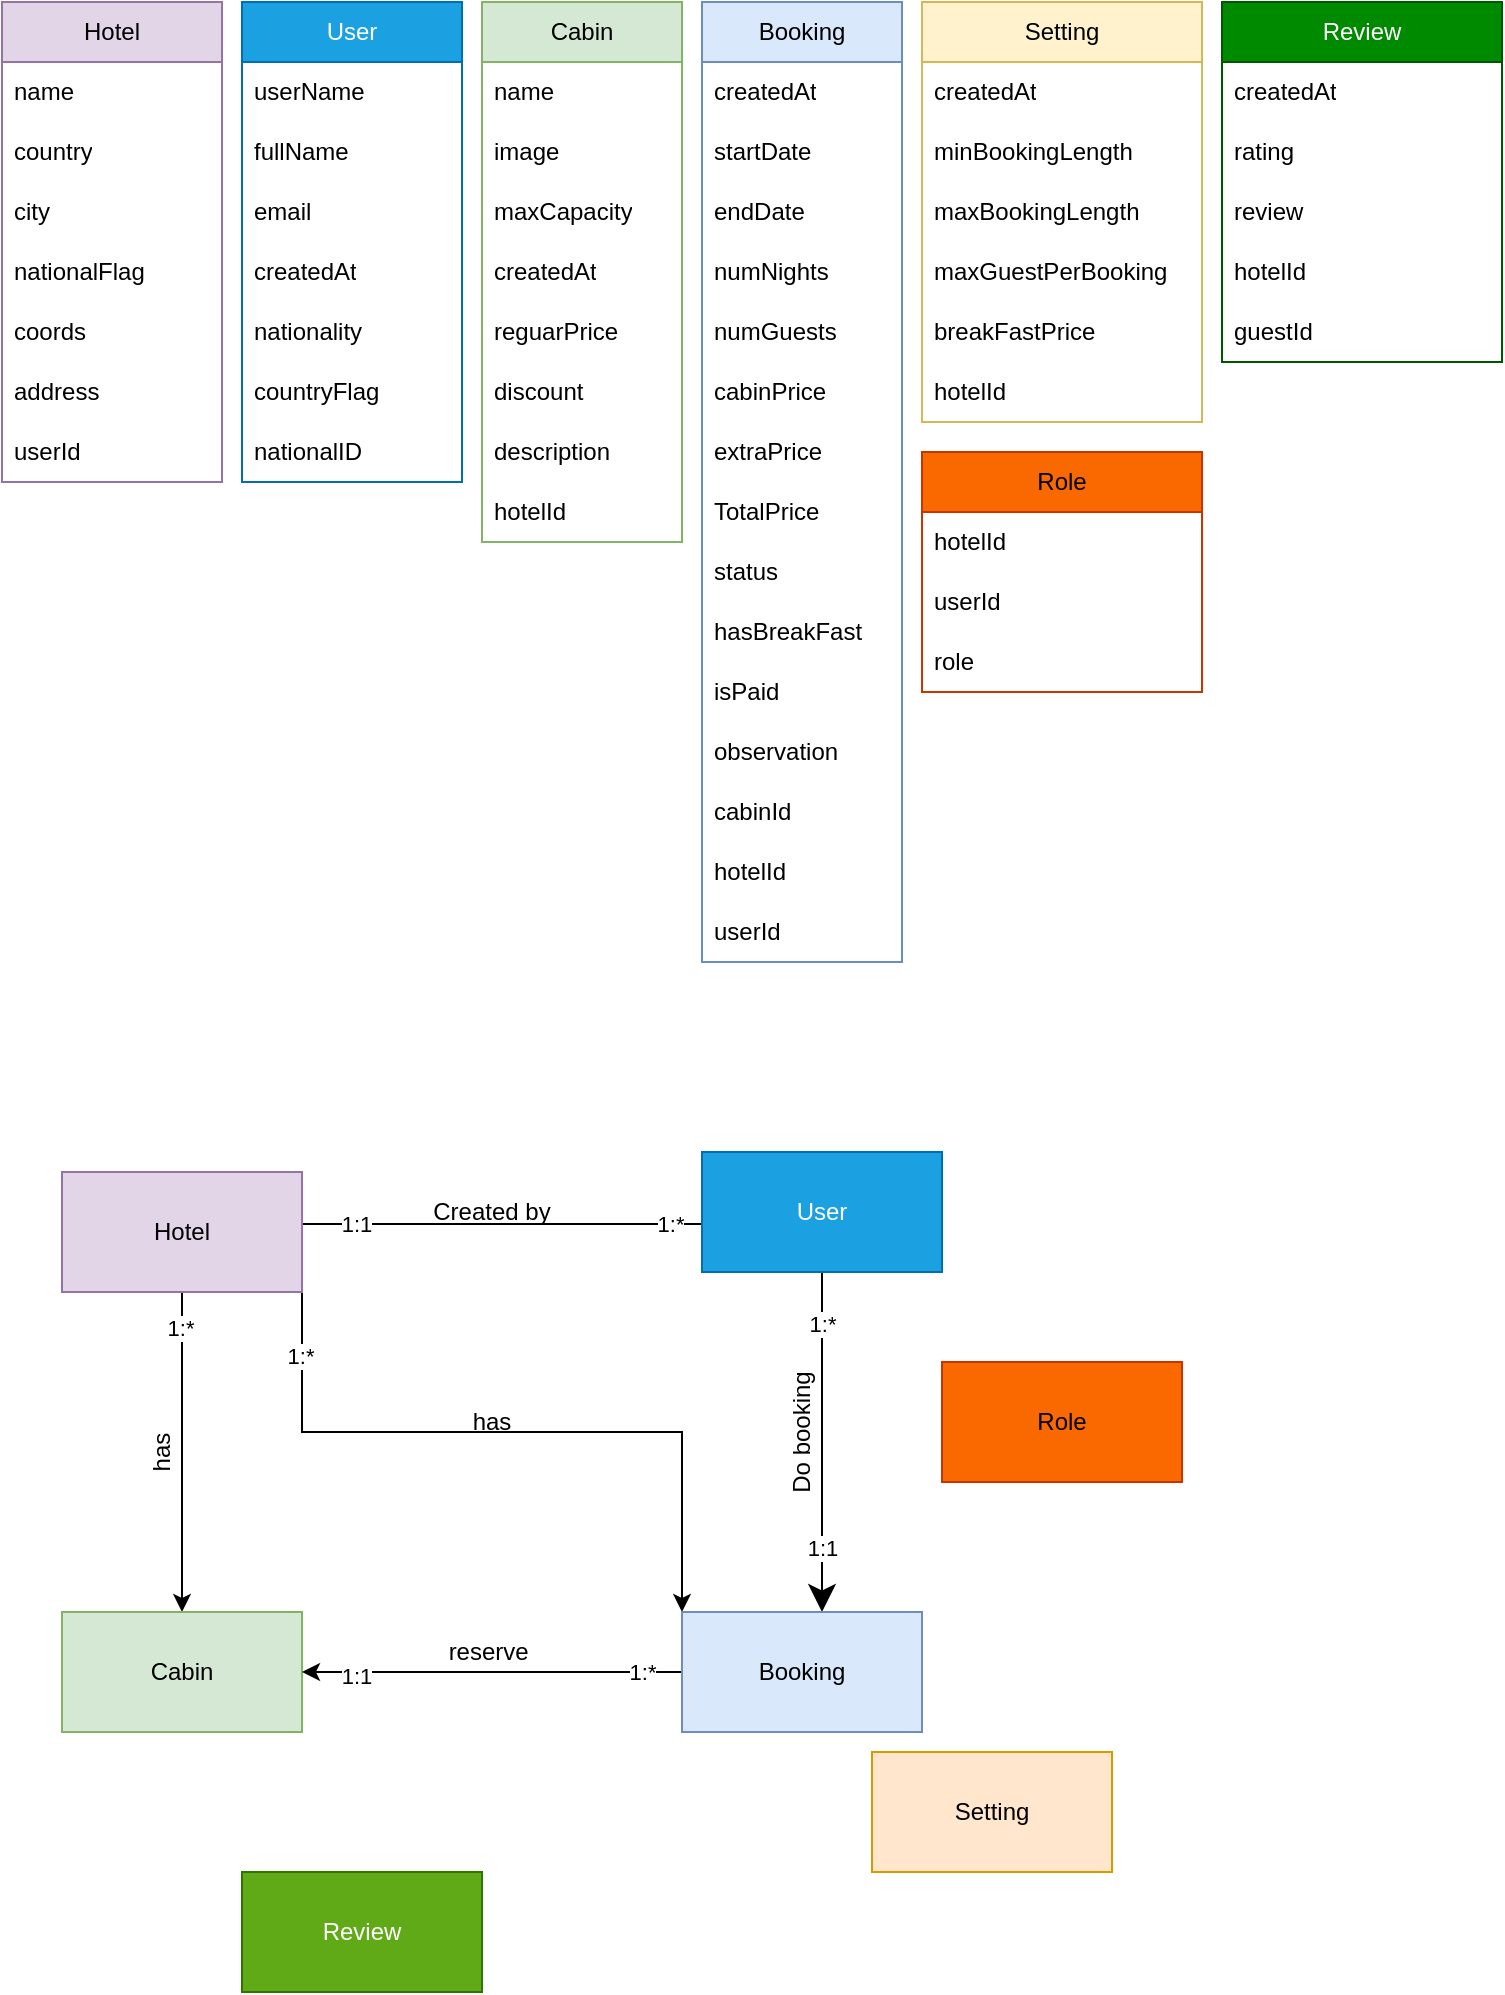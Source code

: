 <mxfile version="22.1.3" type="github">
  <diagram name="Page-1" id="Gi1QBVkOmJKR40ZFFQBc">
    <mxGraphModel dx="880" dy="486" grid="1" gridSize="10" guides="1" tooltips="1" connect="1" arrows="1" fold="1" page="1" pageScale="1" pageWidth="850" pageHeight="1100" math="0" shadow="0">
      <root>
        <mxCell id="0" />
        <mxCell id="1" parent="0" />
        <mxCell id="bWBlooidnNN79LYnT6fm-2" value="Hotel" style="swimlane;fontStyle=0;childLayout=stackLayout;horizontal=1;startSize=30;horizontalStack=0;resizeParent=1;resizeParentMax=0;resizeLast=0;collapsible=1;marginBottom=0;whiteSpace=wrap;html=1;fillColor=#e1d5e7;strokeColor=#9673a6;" vertex="1" parent="1">
          <mxGeometry y="45" width="110" height="240" as="geometry">
            <mxRectangle x="134" y="46" width="70" height="30" as="alternateBounds" />
          </mxGeometry>
        </mxCell>
        <mxCell id="bWBlooidnNN79LYnT6fm-3" value="name" style="text;strokeColor=none;fillColor=none;align=left;verticalAlign=middle;spacingLeft=4;spacingRight=4;overflow=hidden;points=[[0,0.5],[1,0.5]];portConstraint=eastwest;rotatable=0;whiteSpace=wrap;html=1;" vertex="1" parent="bWBlooidnNN79LYnT6fm-2">
          <mxGeometry y="30" width="110" height="30" as="geometry" />
        </mxCell>
        <mxCell id="bWBlooidnNN79LYnT6fm-4" value="country" style="text;strokeColor=none;fillColor=none;align=left;verticalAlign=middle;spacingLeft=4;spacingRight=4;overflow=hidden;points=[[0,0.5],[1,0.5]];portConstraint=eastwest;rotatable=0;whiteSpace=wrap;html=1;" vertex="1" parent="bWBlooidnNN79LYnT6fm-2">
          <mxGeometry y="60" width="110" height="30" as="geometry" />
        </mxCell>
        <mxCell id="bWBlooidnNN79LYnT6fm-6" value="city" style="text;strokeColor=none;fillColor=none;align=left;verticalAlign=middle;spacingLeft=4;spacingRight=4;overflow=hidden;points=[[0,0.5],[1,0.5]];portConstraint=eastwest;rotatable=0;whiteSpace=wrap;html=1;" vertex="1" parent="bWBlooidnNN79LYnT6fm-2">
          <mxGeometry y="90" width="110" height="30" as="geometry" />
        </mxCell>
        <mxCell id="bWBlooidnNN79LYnT6fm-5" value="nationalFlag" style="text;strokeColor=none;fillColor=none;align=left;verticalAlign=middle;spacingLeft=4;spacingRight=4;overflow=hidden;points=[[0,0.5],[1,0.5]];portConstraint=eastwest;rotatable=0;whiteSpace=wrap;html=1;" vertex="1" parent="bWBlooidnNN79LYnT6fm-2">
          <mxGeometry y="120" width="110" height="30" as="geometry" />
        </mxCell>
        <mxCell id="bWBlooidnNN79LYnT6fm-8" value="coords" style="text;strokeColor=none;fillColor=none;align=left;verticalAlign=middle;spacingLeft=4;spacingRight=4;overflow=hidden;points=[[0,0.5],[1,0.5]];portConstraint=eastwest;rotatable=0;whiteSpace=wrap;html=1;" vertex="1" parent="bWBlooidnNN79LYnT6fm-2">
          <mxGeometry y="150" width="110" height="30" as="geometry" />
        </mxCell>
        <mxCell id="bWBlooidnNN79LYnT6fm-7" value="address" style="text;strokeColor=none;fillColor=none;align=left;verticalAlign=middle;spacingLeft=4;spacingRight=4;overflow=hidden;points=[[0,0.5],[1,0.5]];portConstraint=eastwest;rotatable=0;whiteSpace=wrap;html=1;" vertex="1" parent="bWBlooidnNN79LYnT6fm-2">
          <mxGeometry y="180" width="110" height="30" as="geometry" />
        </mxCell>
        <mxCell id="bWBlooidnNN79LYnT6fm-69" value="userId" style="text;strokeColor=none;fillColor=none;align=left;verticalAlign=middle;spacingLeft=4;spacingRight=4;overflow=hidden;points=[[0,0.5],[1,0.5]];portConstraint=eastwest;rotatable=0;whiteSpace=wrap;html=1;" vertex="1" parent="bWBlooidnNN79LYnT6fm-2">
          <mxGeometry y="210" width="110" height="30" as="geometry" />
        </mxCell>
        <mxCell id="bWBlooidnNN79LYnT6fm-9" value="User" style="swimlane;fontStyle=0;childLayout=stackLayout;horizontal=1;startSize=30;horizontalStack=0;resizeParent=1;resizeParentMax=0;resizeLast=0;collapsible=1;marginBottom=0;whiteSpace=wrap;html=1;fillColor=#1ba1e2;fontColor=#ffffff;strokeColor=#006EAF;" vertex="1" parent="1">
          <mxGeometry x="120" y="45" width="110" height="240" as="geometry" />
        </mxCell>
        <mxCell id="bWBlooidnNN79LYnT6fm-10" value="userName" style="text;strokeColor=none;fillColor=none;align=left;verticalAlign=middle;spacingLeft=4;spacingRight=4;overflow=hidden;points=[[0,0.5],[1,0.5]];portConstraint=eastwest;rotatable=0;whiteSpace=wrap;html=1;" vertex="1" parent="bWBlooidnNN79LYnT6fm-9">
          <mxGeometry y="30" width="110" height="30" as="geometry" />
        </mxCell>
        <mxCell id="bWBlooidnNN79LYnT6fm-11" value="fullName" style="text;strokeColor=none;fillColor=none;align=left;verticalAlign=middle;spacingLeft=4;spacingRight=4;overflow=hidden;points=[[0,0.5],[1,0.5]];portConstraint=eastwest;rotatable=0;whiteSpace=wrap;html=1;" vertex="1" parent="bWBlooidnNN79LYnT6fm-9">
          <mxGeometry y="60" width="110" height="30" as="geometry" />
        </mxCell>
        <mxCell id="bWBlooidnNN79LYnT6fm-13" value="email" style="text;strokeColor=none;fillColor=none;align=left;verticalAlign=middle;spacingLeft=4;spacingRight=4;overflow=hidden;points=[[0,0.5],[1,0.5]];portConstraint=eastwest;rotatable=0;whiteSpace=wrap;html=1;" vertex="1" parent="bWBlooidnNN79LYnT6fm-9">
          <mxGeometry y="90" width="110" height="30" as="geometry" />
        </mxCell>
        <mxCell id="bWBlooidnNN79LYnT6fm-12" value="createdAt" style="text;strokeColor=none;fillColor=none;align=left;verticalAlign=middle;spacingLeft=4;spacingRight=4;overflow=hidden;points=[[0,0.5],[1,0.5]];portConstraint=eastwest;rotatable=0;whiteSpace=wrap;html=1;" vertex="1" parent="bWBlooidnNN79LYnT6fm-9">
          <mxGeometry y="120" width="110" height="30" as="geometry" />
        </mxCell>
        <mxCell id="bWBlooidnNN79LYnT6fm-16" value="nationality&amp;nbsp;" style="text;strokeColor=none;fillColor=none;align=left;verticalAlign=middle;spacingLeft=4;spacingRight=4;overflow=hidden;points=[[0,0.5],[1,0.5]];portConstraint=eastwest;rotatable=0;whiteSpace=wrap;html=1;" vertex="1" parent="bWBlooidnNN79LYnT6fm-9">
          <mxGeometry y="150" width="110" height="30" as="geometry" />
        </mxCell>
        <mxCell id="bWBlooidnNN79LYnT6fm-15" value="countryFlag" style="text;strokeColor=none;fillColor=none;align=left;verticalAlign=middle;spacingLeft=4;spacingRight=4;overflow=hidden;points=[[0,0.5],[1,0.5]];portConstraint=eastwest;rotatable=0;whiteSpace=wrap;html=1;" vertex="1" parent="bWBlooidnNN79LYnT6fm-9">
          <mxGeometry y="180" width="110" height="30" as="geometry" />
        </mxCell>
        <mxCell id="bWBlooidnNN79LYnT6fm-14" value="nationalID" style="text;strokeColor=none;fillColor=none;align=left;verticalAlign=middle;spacingLeft=4;spacingRight=4;overflow=hidden;points=[[0,0.5],[1,0.5]];portConstraint=eastwest;rotatable=0;whiteSpace=wrap;html=1;" vertex="1" parent="bWBlooidnNN79LYnT6fm-9">
          <mxGeometry y="210" width="110" height="30" as="geometry" />
        </mxCell>
        <mxCell id="bWBlooidnNN79LYnT6fm-20" value="Cabin" style="swimlane;fontStyle=0;childLayout=stackLayout;horizontal=1;startSize=30;horizontalStack=0;resizeParent=1;resizeParentMax=0;resizeLast=0;collapsible=1;marginBottom=0;whiteSpace=wrap;html=1;fillColor=#d5e8d4;strokeColor=#82b366;" vertex="1" parent="1">
          <mxGeometry x="240" y="45" width="100" height="270" as="geometry" />
        </mxCell>
        <mxCell id="bWBlooidnNN79LYnT6fm-21" value="name" style="text;strokeColor=none;fillColor=none;align=left;verticalAlign=middle;spacingLeft=4;spacingRight=4;overflow=hidden;points=[[0,0.5],[1,0.5]];portConstraint=eastwest;rotatable=0;whiteSpace=wrap;html=1;" vertex="1" parent="bWBlooidnNN79LYnT6fm-20">
          <mxGeometry y="30" width="100" height="30" as="geometry" />
        </mxCell>
        <mxCell id="bWBlooidnNN79LYnT6fm-22" value="image" style="text;strokeColor=none;fillColor=none;align=left;verticalAlign=middle;spacingLeft=4;spacingRight=4;overflow=hidden;points=[[0,0.5],[1,0.5]];portConstraint=eastwest;rotatable=0;whiteSpace=wrap;html=1;" vertex="1" parent="bWBlooidnNN79LYnT6fm-20">
          <mxGeometry y="60" width="100" height="30" as="geometry" />
        </mxCell>
        <mxCell id="bWBlooidnNN79LYnT6fm-23" value="maxCapacity" style="text;strokeColor=none;fillColor=none;align=left;verticalAlign=middle;spacingLeft=4;spacingRight=4;overflow=hidden;points=[[0,0.5],[1,0.5]];portConstraint=eastwest;rotatable=0;whiteSpace=wrap;html=1;" vertex="1" parent="bWBlooidnNN79LYnT6fm-20">
          <mxGeometry y="90" width="100" height="30" as="geometry" />
        </mxCell>
        <mxCell id="bWBlooidnNN79LYnT6fm-24" value="createdAt" style="text;strokeColor=none;fillColor=none;align=left;verticalAlign=middle;spacingLeft=4;spacingRight=4;overflow=hidden;points=[[0,0.5],[1,0.5]];portConstraint=eastwest;rotatable=0;whiteSpace=wrap;html=1;" vertex="1" parent="bWBlooidnNN79LYnT6fm-20">
          <mxGeometry y="120" width="100" height="30" as="geometry" />
        </mxCell>
        <mxCell id="bWBlooidnNN79LYnT6fm-25" value="reguarPrice" style="text;strokeColor=none;fillColor=none;align=left;verticalAlign=middle;spacingLeft=4;spacingRight=4;overflow=hidden;points=[[0,0.5],[1,0.5]];portConstraint=eastwest;rotatable=0;whiteSpace=wrap;html=1;" vertex="1" parent="bWBlooidnNN79LYnT6fm-20">
          <mxGeometry y="150" width="100" height="30" as="geometry" />
        </mxCell>
        <mxCell id="bWBlooidnNN79LYnT6fm-26" value="discount" style="text;strokeColor=none;fillColor=none;align=left;verticalAlign=middle;spacingLeft=4;spacingRight=4;overflow=hidden;points=[[0,0.5],[1,0.5]];portConstraint=eastwest;rotatable=0;whiteSpace=wrap;html=1;" vertex="1" parent="bWBlooidnNN79LYnT6fm-20">
          <mxGeometry y="180" width="100" height="30" as="geometry" />
        </mxCell>
        <mxCell id="bWBlooidnNN79LYnT6fm-27" value="description" style="text;strokeColor=none;fillColor=none;align=left;verticalAlign=middle;spacingLeft=4;spacingRight=4;overflow=hidden;points=[[0,0.5],[1,0.5]];portConstraint=eastwest;rotatable=0;whiteSpace=wrap;html=1;" vertex="1" parent="bWBlooidnNN79LYnT6fm-20">
          <mxGeometry y="210" width="100" height="30" as="geometry" />
        </mxCell>
        <mxCell id="bWBlooidnNN79LYnT6fm-68" value="hotelId" style="text;strokeColor=none;fillColor=none;align=left;verticalAlign=middle;spacingLeft=4;spacingRight=4;overflow=hidden;points=[[0,0.5],[1,0.5]];portConstraint=eastwest;rotatable=0;whiteSpace=wrap;html=1;" vertex="1" parent="bWBlooidnNN79LYnT6fm-20">
          <mxGeometry y="240" width="100" height="30" as="geometry" />
        </mxCell>
        <mxCell id="bWBlooidnNN79LYnT6fm-28" value="Booking" style="swimlane;fontStyle=0;childLayout=stackLayout;horizontal=1;startSize=30;horizontalStack=0;resizeParent=1;resizeParentMax=0;resizeLast=0;collapsible=1;marginBottom=0;whiteSpace=wrap;html=1;fillColor=#dae8fc;strokeColor=#6c8ebf;" vertex="1" parent="1">
          <mxGeometry x="350" y="45" width="100" height="480" as="geometry" />
        </mxCell>
        <mxCell id="bWBlooidnNN79LYnT6fm-29" value="createdAt" style="text;strokeColor=none;fillColor=none;align=left;verticalAlign=middle;spacingLeft=4;spacingRight=4;overflow=hidden;points=[[0,0.5],[1,0.5]];portConstraint=eastwest;rotatable=0;whiteSpace=wrap;html=1;" vertex="1" parent="bWBlooidnNN79LYnT6fm-28">
          <mxGeometry y="30" width="100" height="30" as="geometry" />
        </mxCell>
        <mxCell id="bWBlooidnNN79LYnT6fm-30" value="startDate" style="text;strokeColor=none;fillColor=none;align=left;verticalAlign=middle;spacingLeft=4;spacingRight=4;overflow=hidden;points=[[0,0.5],[1,0.5]];portConstraint=eastwest;rotatable=0;whiteSpace=wrap;html=1;" vertex="1" parent="bWBlooidnNN79LYnT6fm-28">
          <mxGeometry y="60" width="100" height="30" as="geometry" />
        </mxCell>
        <mxCell id="bWBlooidnNN79LYnT6fm-31" value="endDate" style="text;strokeColor=none;fillColor=none;align=left;verticalAlign=middle;spacingLeft=4;spacingRight=4;overflow=hidden;points=[[0,0.5],[1,0.5]];portConstraint=eastwest;rotatable=0;whiteSpace=wrap;html=1;" vertex="1" parent="bWBlooidnNN79LYnT6fm-28">
          <mxGeometry y="90" width="100" height="30" as="geometry" />
        </mxCell>
        <mxCell id="bWBlooidnNN79LYnT6fm-32" value="numNights" style="text;strokeColor=none;fillColor=none;align=left;verticalAlign=middle;spacingLeft=4;spacingRight=4;overflow=hidden;points=[[0,0.5],[1,0.5]];portConstraint=eastwest;rotatable=0;whiteSpace=wrap;html=1;" vertex="1" parent="bWBlooidnNN79LYnT6fm-28">
          <mxGeometry y="120" width="100" height="30" as="geometry" />
        </mxCell>
        <mxCell id="bWBlooidnNN79LYnT6fm-33" value="numGuests" style="text;strokeColor=none;fillColor=none;align=left;verticalAlign=middle;spacingLeft=4;spacingRight=4;overflow=hidden;points=[[0,0.5],[1,0.5]];portConstraint=eastwest;rotatable=0;whiteSpace=wrap;html=1;" vertex="1" parent="bWBlooidnNN79LYnT6fm-28">
          <mxGeometry y="150" width="100" height="30" as="geometry" />
        </mxCell>
        <mxCell id="bWBlooidnNN79LYnT6fm-34" value="cabinPrice" style="text;strokeColor=none;fillColor=none;align=left;verticalAlign=middle;spacingLeft=4;spacingRight=4;overflow=hidden;points=[[0,0.5],[1,0.5]];portConstraint=eastwest;rotatable=0;whiteSpace=wrap;html=1;" vertex="1" parent="bWBlooidnNN79LYnT6fm-28">
          <mxGeometry y="180" width="100" height="30" as="geometry" />
        </mxCell>
        <mxCell id="bWBlooidnNN79LYnT6fm-35" value="extraPrice" style="text;strokeColor=none;fillColor=none;align=left;verticalAlign=middle;spacingLeft=4;spacingRight=4;overflow=hidden;points=[[0,0.5],[1,0.5]];portConstraint=eastwest;rotatable=0;whiteSpace=wrap;html=1;" vertex="1" parent="bWBlooidnNN79LYnT6fm-28">
          <mxGeometry y="210" width="100" height="30" as="geometry" />
        </mxCell>
        <mxCell id="bWBlooidnNN79LYnT6fm-36" value="TotalPrice" style="text;strokeColor=none;fillColor=none;align=left;verticalAlign=middle;spacingLeft=4;spacingRight=4;overflow=hidden;points=[[0,0.5],[1,0.5]];portConstraint=eastwest;rotatable=0;whiteSpace=wrap;html=1;" vertex="1" parent="bWBlooidnNN79LYnT6fm-28">
          <mxGeometry y="240" width="100" height="30" as="geometry" />
        </mxCell>
        <mxCell id="bWBlooidnNN79LYnT6fm-37" value="status" style="text;strokeColor=none;fillColor=none;align=left;verticalAlign=middle;spacingLeft=4;spacingRight=4;overflow=hidden;points=[[0,0.5],[1,0.5]];portConstraint=eastwest;rotatable=0;whiteSpace=wrap;html=1;" vertex="1" parent="bWBlooidnNN79LYnT6fm-28">
          <mxGeometry y="270" width="100" height="30" as="geometry" />
        </mxCell>
        <mxCell id="bWBlooidnNN79LYnT6fm-38" value="hasBreakFast" style="text;strokeColor=none;fillColor=none;align=left;verticalAlign=middle;spacingLeft=4;spacingRight=4;overflow=hidden;points=[[0,0.5],[1,0.5]];portConstraint=eastwest;rotatable=0;whiteSpace=wrap;html=1;" vertex="1" parent="bWBlooidnNN79LYnT6fm-28">
          <mxGeometry y="300" width="100" height="30" as="geometry" />
        </mxCell>
        <mxCell id="bWBlooidnNN79LYnT6fm-39" value="isPaid" style="text;strokeColor=none;fillColor=none;align=left;verticalAlign=middle;spacingLeft=4;spacingRight=4;overflow=hidden;points=[[0,0.5],[1,0.5]];portConstraint=eastwest;rotatable=0;whiteSpace=wrap;html=1;" vertex="1" parent="bWBlooidnNN79LYnT6fm-28">
          <mxGeometry y="330" width="100" height="30" as="geometry" />
        </mxCell>
        <mxCell id="bWBlooidnNN79LYnT6fm-43" value="observation" style="text;strokeColor=none;fillColor=none;align=left;verticalAlign=middle;spacingLeft=4;spacingRight=4;overflow=hidden;points=[[0,0.5],[1,0.5]];portConstraint=eastwest;rotatable=0;whiteSpace=wrap;html=1;" vertex="1" parent="bWBlooidnNN79LYnT6fm-28">
          <mxGeometry y="360" width="100" height="30" as="geometry" />
        </mxCell>
        <mxCell id="bWBlooidnNN79LYnT6fm-65" value="cabinId" style="text;strokeColor=none;fillColor=none;align=left;verticalAlign=middle;spacingLeft=4;spacingRight=4;overflow=hidden;points=[[0,0.5],[1,0.5]];portConstraint=eastwest;rotatable=0;whiteSpace=wrap;html=1;" vertex="1" parent="bWBlooidnNN79LYnT6fm-28">
          <mxGeometry y="390" width="100" height="30" as="geometry" />
        </mxCell>
        <mxCell id="bWBlooidnNN79LYnT6fm-66" value="hotelId" style="text;strokeColor=none;fillColor=none;align=left;verticalAlign=middle;spacingLeft=4;spacingRight=4;overflow=hidden;points=[[0,0.5],[1,0.5]];portConstraint=eastwest;rotatable=0;whiteSpace=wrap;html=1;" vertex="1" parent="bWBlooidnNN79LYnT6fm-28">
          <mxGeometry y="420" width="100" height="30" as="geometry" />
        </mxCell>
        <mxCell id="bWBlooidnNN79LYnT6fm-67" value="userId" style="text;strokeColor=none;fillColor=none;align=left;verticalAlign=middle;spacingLeft=4;spacingRight=4;overflow=hidden;points=[[0,0.5],[1,0.5]];portConstraint=eastwest;rotatable=0;whiteSpace=wrap;html=1;" vertex="1" parent="bWBlooidnNN79LYnT6fm-28">
          <mxGeometry y="450" width="100" height="30" as="geometry" />
        </mxCell>
        <mxCell id="bWBlooidnNN79LYnT6fm-45" value="Setting" style="swimlane;fontStyle=0;childLayout=stackLayout;horizontal=1;startSize=30;horizontalStack=0;resizeParent=1;resizeParentMax=0;resizeLast=0;collapsible=1;marginBottom=0;whiteSpace=wrap;html=1;fillColor=#fff2cc;strokeColor=#d6b656;" vertex="1" parent="1">
          <mxGeometry x="460" y="45" width="140" height="210" as="geometry" />
        </mxCell>
        <mxCell id="bWBlooidnNN79LYnT6fm-46" value="createdAt" style="text;strokeColor=none;fillColor=none;align=left;verticalAlign=middle;spacingLeft=4;spacingRight=4;overflow=hidden;points=[[0,0.5],[1,0.5]];portConstraint=eastwest;rotatable=0;whiteSpace=wrap;html=1;" vertex="1" parent="bWBlooidnNN79LYnT6fm-45">
          <mxGeometry y="30" width="140" height="30" as="geometry" />
        </mxCell>
        <mxCell id="bWBlooidnNN79LYnT6fm-47" value="minBookingLength" style="text;strokeColor=none;fillColor=none;align=left;verticalAlign=middle;spacingLeft=4;spacingRight=4;overflow=hidden;points=[[0,0.5],[1,0.5]];portConstraint=eastwest;rotatable=0;whiteSpace=wrap;html=1;" vertex="1" parent="bWBlooidnNN79LYnT6fm-45">
          <mxGeometry y="60" width="140" height="30" as="geometry" />
        </mxCell>
        <mxCell id="bWBlooidnNN79LYnT6fm-48" value="maxBookingLength" style="text;strokeColor=none;fillColor=none;align=left;verticalAlign=middle;spacingLeft=4;spacingRight=4;overflow=hidden;points=[[0,0.5],[1,0.5]];portConstraint=eastwest;rotatable=0;whiteSpace=wrap;html=1;" vertex="1" parent="bWBlooidnNN79LYnT6fm-45">
          <mxGeometry y="90" width="140" height="30" as="geometry" />
        </mxCell>
        <mxCell id="bWBlooidnNN79LYnT6fm-49" value="maxGuestPerBooking" style="text;strokeColor=none;fillColor=none;align=left;verticalAlign=middle;spacingLeft=4;spacingRight=4;overflow=hidden;points=[[0,0.5],[1,0.5]];portConstraint=eastwest;rotatable=0;whiteSpace=wrap;html=1;" vertex="1" parent="bWBlooidnNN79LYnT6fm-45">
          <mxGeometry y="120" width="140" height="30" as="geometry" />
        </mxCell>
        <mxCell id="bWBlooidnNN79LYnT6fm-50" value="breakFastPrice" style="text;strokeColor=none;fillColor=none;align=left;verticalAlign=middle;spacingLeft=4;spacingRight=4;overflow=hidden;points=[[0,0.5],[1,0.5]];portConstraint=eastwest;rotatable=0;whiteSpace=wrap;html=1;" vertex="1" parent="bWBlooidnNN79LYnT6fm-45">
          <mxGeometry y="150" width="140" height="30" as="geometry" />
        </mxCell>
        <mxCell id="bWBlooidnNN79LYnT6fm-71" value="hotelId" style="text;strokeColor=none;fillColor=none;align=left;verticalAlign=middle;spacingLeft=4;spacingRight=4;overflow=hidden;points=[[0,0.5],[1,0.5]];portConstraint=eastwest;rotatable=0;whiteSpace=wrap;html=1;" vertex="1" parent="bWBlooidnNN79LYnT6fm-45">
          <mxGeometry y="180" width="140" height="30" as="geometry" />
        </mxCell>
        <mxCell id="bWBlooidnNN79LYnT6fm-53" value="Review" style="swimlane;fontStyle=0;childLayout=stackLayout;horizontal=1;startSize=30;horizontalStack=0;resizeParent=1;resizeParentMax=0;resizeLast=0;collapsible=1;marginBottom=0;whiteSpace=wrap;html=1;fillColor=#008a00;strokeColor=#005700;fontColor=#ffffff;" vertex="1" parent="1">
          <mxGeometry x="610" y="45" width="140" height="180" as="geometry" />
        </mxCell>
        <mxCell id="bWBlooidnNN79LYnT6fm-54" value="createdAt" style="text;strokeColor=none;fillColor=none;align=left;verticalAlign=middle;spacingLeft=4;spacingRight=4;overflow=hidden;points=[[0,0.5],[1,0.5]];portConstraint=eastwest;rotatable=0;whiteSpace=wrap;html=1;" vertex="1" parent="bWBlooidnNN79LYnT6fm-53">
          <mxGeometry y="30" width="140" height="30" as="geometry" />
        </mxCell>
        <mxCell id="bWBlooidnNN79LYnT6fm-55" value="rating" style="text;strokeColor=none;fillColor=none;align=left;verticalAlign=middle;spacingLeft=4;spacingRight=4;overflow=hidden;points=[[0,0.5],[1,0.5]];portConstraint=eastwest;rotatable=0;whiteSpace=wrap;html=1;" vertex="1" parent="bWBlooidnNN79LYnT6fm-53">
          <mxGeometry y="60" width="140" height="30" as="geometry" />
        </mxCell>
        <mxCell id="bWBlooidnNN79LYnT6fm-56" value="review" style="text;strokeColor=none;fillColor=none;align=left;verticalAlign=middle;spacingLeft=4;spacingRight=4;overflow=hidden;points=[[0,0.5],[1,0.5]];portConstraint=eastwest;rotatable=0;whiteSpace=wrap;html=1;" vertex="1" parent="bWBlooidnNN79LYnT6fm-53">
          <mxGeometry y="90" width="140" height="30" as="geometry" />
        </mxCell>
        <mxCell id="bWBlooidnNN79LYnT6fm-57" value="hotelId" style="text;strokeColor=none;fillColor=none;align=left;verticalAlign=middle;spacingLeft=4;spacingRight=4;overflow=hidden;points=[[0,0.5],[1,0.5]];portConstraint=eastwest;rotatable=0;whiteSpace=wrap;html=1;" vertex="1" parent="bWBlooidnNN79LYnT6fm-53">
          <mxGeometry y="120" width="140" height="30" as="geometry" />
        </mxCell>
        <mxCell id="bWBlooidnNN79LYnT6fm-58" value="guestId" style="text;strokeColor=none;fillColor=none;align=left;verticalAlign=middle;spacingLeft=4;spacingRight=4;overflow=hidden;points=[[0,0.5],[1,0.5]];portConstraint=eastwest;rotatable=0;whiteSpace=wrap;html=1;" vertex="1" parent="bWBlooidnNN79LYnT6fm-53">
          <mxGeometry y="150" width="140" height="30" as="geometry" />
        </mxCell>
        <mxCell id="bWBlooidnNN79LYnT6fm-89" style="edgeStyle=orthogonalEdgeStyle;rounded=0;orthogonalLoop=1;jettySize=auto;html=1;entryX=0;entryY=0.5;entryDx=0;entryDy=0;" edge="1" parent="1">
          <mxGeometry relative="1" as="geometry">
            <mxPoint x="150" y="655" as="sourcePoint" />
            <mxPoint x="350" y="645" as="targetPoint" />
            <Array as="points">
              <mxPoint x="150" y="656" />
              <mxPoint x="351" y="656" />
            </Array>
          </mxGeometry>
        </mxCell>
        <mxCell id="bWBlooidnNN79LYnT6fm-95" value="1:1" style="edgeLabel;html=1;align=center;verticalAlign=middle;resizable=0;points=[];" vertex="1" connectable="0" parent="bWBlooidnNN79LYnT6fm-89">
          <mxGeometry x="-0.743" y="-2" relative="1" as="geometry">
            <mxPoint y="-2" as="offset" />
          </mxGeometry>
        </mxCell>
        <mxCell id="bWBlooidnNN79LYnT6fm-96" value="1:*" style="edgeLabel;html=1;align=center;verticalAlign=middle;resizable=0;points=[];" vertex="1" connectable="0" parent="bWBlooidnNN79LYnT6fm-89">
          <mxGeometry x="0.724" y="-3" relative="1" as="geometry">
            <mxPoint y="-3" as="offset" />
          </mxGeometry>
        </mxCell>
        <mxCell id="bWBlooidnNN79LYnT6fm-113" style="edgeStyle=orthogonalEdgeStyle;rounded=0;orthogonalLoop=1;jettySize=auto;html=1;entryX=0.5;entryY=0;entryDx=0;entryDy=0;" edge="1" parent="1" source="bWBlooidnNN79LYnT6fm-73" target="bWBlooidnNN79LYnT6fm-75">
          <mxGeometry relative="1" as="geometry" />
        </mxCell>
        <mxCell id="bWBlooidnNN79LYnT6fm-119" value="1:*" style="edgeLabel;html=1;align=center;verticalAlign=middle;resizable=0;points=[];" vertex="1" connectable="0" parent="bWBlooidnNN79LYnT6fm-113">
          <mxGeometry x="-0.775" y="-1" relative="1" as="geometry">
            <mxPoint as="offset" />
          </mxGeometry>
        </mxCell>
        <mxCell id="bWBlooidnNN79LYnT6fm-114" style="edgeStyle=orthogonalEdgeStyle;rounded=0;orthogonalLoop=1;jettySize=auto;html=1;entryX=0;entryY=0;entryDx=0;entryDy=0;" edge="1" parent="1" source="bWBlooidnNN79LYnT6fm-73" target="bWBlooidnNN79LYnT6fm-76">
          <mxGeometry relative="1" as="geometry">
            <Array as="points">
              <mxPoint x="150" y="760" />
              <mxPoint x="340" y="760" />
            </Array>
          </mxGeometry>
        </mxCell>
        <mxCell id="bWBlooidnNN79LYnT6fm-115" value="1:*" style="edgeLabel;html=1;align=center;verticalAlign=middle;resizable=0;points=[];" vertex="1" connectable="0" parent="bWBlooidnNN79LYnT6fm-114">
          <mxGeometry x="-0.817" y="-1" relative="1" as="geometry">
            <mxPoint as="offset" />
          </mxGeometry>
        </mxCell>
        <mxCell id="bWBlooidnNN79LYnT6fm-73" value="Hotel" style="rounded=0;whiteSpace=wrap;html=1;fillColor=#e1d5e7;strokeColor=#9673a6;" vertex="1" parent="1">
          <mxGeometry x="30" y="630" width="120" height="60" as="geometry" />
        </mxCell>
        <mxCell id="bWBlooidnNN79LYnT6fm-102" style="edgeStyle=orthogonalEdgeStyle;rounded=0;orthogonalLoop=1;jettySize=auto;html=1;exitX=0.5;exitY=1;exitDx=0;exitDy=0;endSize=11;" edge="1" parent="1" source="bWBlooidnNN79LYnT6fm-74" target="bWBlooidnNN79LYnT6fm-76">
          <mxGeometry relative="1" as="geometry">
            <mxPoint x="400" y="590" as="sourcePoint" />
            <mxPoint x="390" y="1060" as="targetPoint" />
            <Array as="points">
              <mxPoint x="410" y="860" />
              <mxPoint x="410" y="860" />
            </Array>
          </mxGeometry>
        </mxCell>
        <mxCell id="bWBlooidnNN79LYnT6fm-104" value="1:*" style="edgeLabel;html=1;align=center;verticalAlign=middle;resizable=0;points=[];" vertex="1" connectable="0" parent="bWBlooidnNN79LYnT6fm-102">
          <mxGeometry x="-0.812" relative="1" as="geometry">
            <mxPoint y="10" as="offset" />
          </mxGeometry>
        </mxCell>
        <mxCell id="bWBlooidnNN79LYnT6fm-105" value="1:1" style="edgeLabel;html=1;align=center;verticalAlign=middle;resizable=0;points=[];" vertex="1" connectable="0" parent="bWBlooidnNN79LYnT6fm-102">
          <mxGeometry x="0.562" y="3" relative="1" as="geometry">
            <mxPoint x="-3" y="5" as="offset" />
          </mxGeometry>
        </mxCell>
        <mxCell id="bWBlooidnNN79LYnT6fm-74" value="User" style="rounded=0;whiteSpace=wrap;html=1;fillColor=#1ba1e2;strokeColor=#006EAF;fontColor=#ffffff;" vertex="1" parent="1">
          <mxGeometry x="350" y="620" width="120" height="60" as="geometry" />
        </mxCell>
        <mxCell id="bWBlooidnNN79LYnT6fm-75" value="Cabin" style="rounded=0;whiteSpace=wrap;html=1;fillColor=#d5e8d4;strokeColor=#82b366;" vertex="1" parent="1">
          <mxGeometry x="30" y="850" width="120" height="60" as="geometry" />
        </mxCell>
        <mxCell id="bWBlooidnNN79LYnT6fm-106" style="edgeStyle=orthogonalEdgeStyle;rounded=0;orthogonalLoop=1;jettySize=auto;html=1;entryX=1;entryY=0.5;entryDx=0;entryDy=0;" edge="1" parent="1" source="bWBlooidnNN79LYnT6fm-76" target="bWBlooidnNN79LYnT6fm-75">
          <mxGeometry relative="1" as="geometry" />
        </mxCell>
        <mxCell id="bWBlooidnNN79LYnT6fm-108" value="1:*" style="edgeLabel;html=1;align=center;verticalAlign=middle;resizable=0;points=[];" vertex="1" connectable="0" parent="bWBlooidnNN79LYnT6fm-106">
          <mxGeometry x="-0.789" relative="1" as="geometry">
            <mxPoint as="offset" />
          </mxGeometry>
        </mxCell>
        <mxCell id="bWBlooidnNN79LYnT6fm-112" value="1:1" style="edgeLabel;html=1;align=center;verticalAlign=middle;resizable=0;points=[];" vertex="1" connectable="0" parent="bWBlooidnNN79LYnT6fm-106">
          <mxGeometry x="0.716" y="2" relative="1" as="geometry">
            <mxPoint as="offset" />
          </mxGeometry>
        </mxCell>
        <mxCell id="bWBlooidnNN79LYnT6fm-76" value="Booking" style="rounded=0;whiteSpace=wrap;html=1;fillColor=#dae8fc;strokeColor=#6c8ebf;" vertex="1" parent="1">
          <mxGeometry x="340" y="850" width="120" height="60" as="geometry" />
        </mxCell>
        <mxCell id="bWBlooidnNN79LYnT6fm-77" value="Setting" style="rounded=0;whiteSpace=wrap;html=1;fillColor=#ffe6cc;strokeColor=#d79b00;" vertex="1" parent="1">
          <mxGeometry x="435" y="920" width="120" height="60" as="geometry" />
        </mxCell>
        <mxCell id="bWBlooidnNN79LYnT6fm-78" value="Review" style="rounded=0;whiteSpace=wrap;html=1;fillColor=#60a917;strokeColor=#2D7600;fontColor=#ffffff;" vertex="1" parent="1">
          <mxGeometry x="120" y="980" width="120" height="60" as="geometry" />
        </mxCell>
        <mxCell id="bWBlooidnNN79LYnT6fm-82" value="Created by" style="text;html=1;strokeColor=none;fillColor=none;align=center;verticalAlign=middle;whiteSpace=wrap;rounded=0;rotation=0;" vertex="1" parent="1">
          <mxGeometry x="210" y="640" width="70" height="20" as="geometry" />
        </mxCell>
        <mxCell id="bWBlooidnNN79LYnT6fm-100" value="Do booking" style="text;html=1;strokeColor=none;fillColor=none;align=center;verticalAlign=middle;whiteSpace=wrap;rounded=0;rotation=-90;" vertex="1" parent="1">
          <mxGeometry x="365" y="750" width="70" height="20" as="geometry" />
        </mxCell>
        <mxCell id="bWBlooidnNN79LYnT6fm-107" value="reserve&amp;nbsp;" style="text;html=1;strokeColor=none;fillColor=none;align=center;verticalAlign=middle;whiteSpace=wrap;rounded=0;rotation=0;" vertex="1" parent="1">
          <mxGeometry x="210" y="860" width="70" height="20" as="geometry" />
        </mxCell>
        <mxCell id="bWBlooidnNN79LYnT6fm-117" value="has" style="text;html=1;strokeColor=none;fillColor=none;align=center;verticalAlign=middle;whiteSpace=wrap;rounded=0;rotation=-90;" vertex="1" parent="1">
          <mxGeometry x="45" y="765" width="70" height="10" as="geometry" />
        </mxCell>
        <mxCell id="bWBlooidnNN79LYnT6fm-123" value="has" style="text;html=1;strokeColor=none;fillColor=none;align=center;verticalAlign=middle;whiteSpace=wrap;rounded=0;rotation=0;" vertex="1" parent="1">
          <mxGeometry x="210" y="750" width="70" height="10" as="geometry" />
        </mxCell>
        <mxCell id="bWBlooidnNN79LYnT6fm-136" value="Role" style="swimlane;fontStyle=0;childLayout=stackLayout;horizontal=1;startSize=30;horizontalStack=0;resizeParent=1;resizeParentMax=0;resizeLast=0;collapsible=1;marginBottom=0;whiteSpace=wrap;html=1;fillColor=#fa6800;strokeColor=#C73500;fontColor=#000000;" vertex="1" parent="1">
          <mxGeometry x="460" y="270" width="140" height="120" as="geometry" />
        </mxCell>
        <mxCell id="bWBlooidnNN79LYnT6fm-137" value="hotelId" style="text;strokeColor=none;fillColor=none;align=left;verticalAlign=middle;spacingLeft=4;spacingRight=4;overflow=hidden;points=[[0,0.5],[1,0.5]];portConstraint=eastwest;rotatable=0;whiteSpace=wrap;html=1;" vertex="1" parent="bWBlooidnNN79LYnT6fm-136">
          <mxGeometry y="30" width="140" height="30" as="geometry" />
        </mxCell>
        <mxCell id="bWBlooidnNN79LYnT6fm-138" value="userId" style="text;strokeColor=none;fillColor=none;align=left;verticalAlign=middle;spacingLeft=4;spacingRight=4;overflow=hidden;points=[[0,0.5],[1,0.5]];portConstraint=eastwest;rotatable=0;whiteSpace=wrap;html=1;" vertex="1" parent="bWBlooidnNN79LYnT6fm-136">
          <mxGeometry y="60" width="140" height="30" as="geometry" />
        </mxCell>
        <mxCell id="bWBlooidnNN79LYnT6fm-139" value="role" style="text;strokeColor=none;fillColor=none;align=left;verticalAlign=middle;spacingLeft=4;spacingRight=4;overflow=hidden;points=[[0,0.5],[1,0.5]];portConstraint=eastwest;rotatable=0;whiteSpace=wrap;html=1;" vertex="1" parent="bWBlooidnNN79LYnT6fm-136">
          <mxGeometry y="90" width="140" height="30" as="geometry" />
        </mxCell>
        <mxCell id="bWBlooidnNN79LYnT6fm-142" value="Role" style="rounded=0;whiteSpace=wrap;html=1;fillColor=#fa6800;strokeColor=#C73500;fontColor=#000000;" vertex="1" parent="1">
          <mxGeometry x="470" y="725" width="120" height="60" as="geometry" />
        </mxCell>
      </root>
    </mxGraphModel>
  </diagram>
</mxfile>
